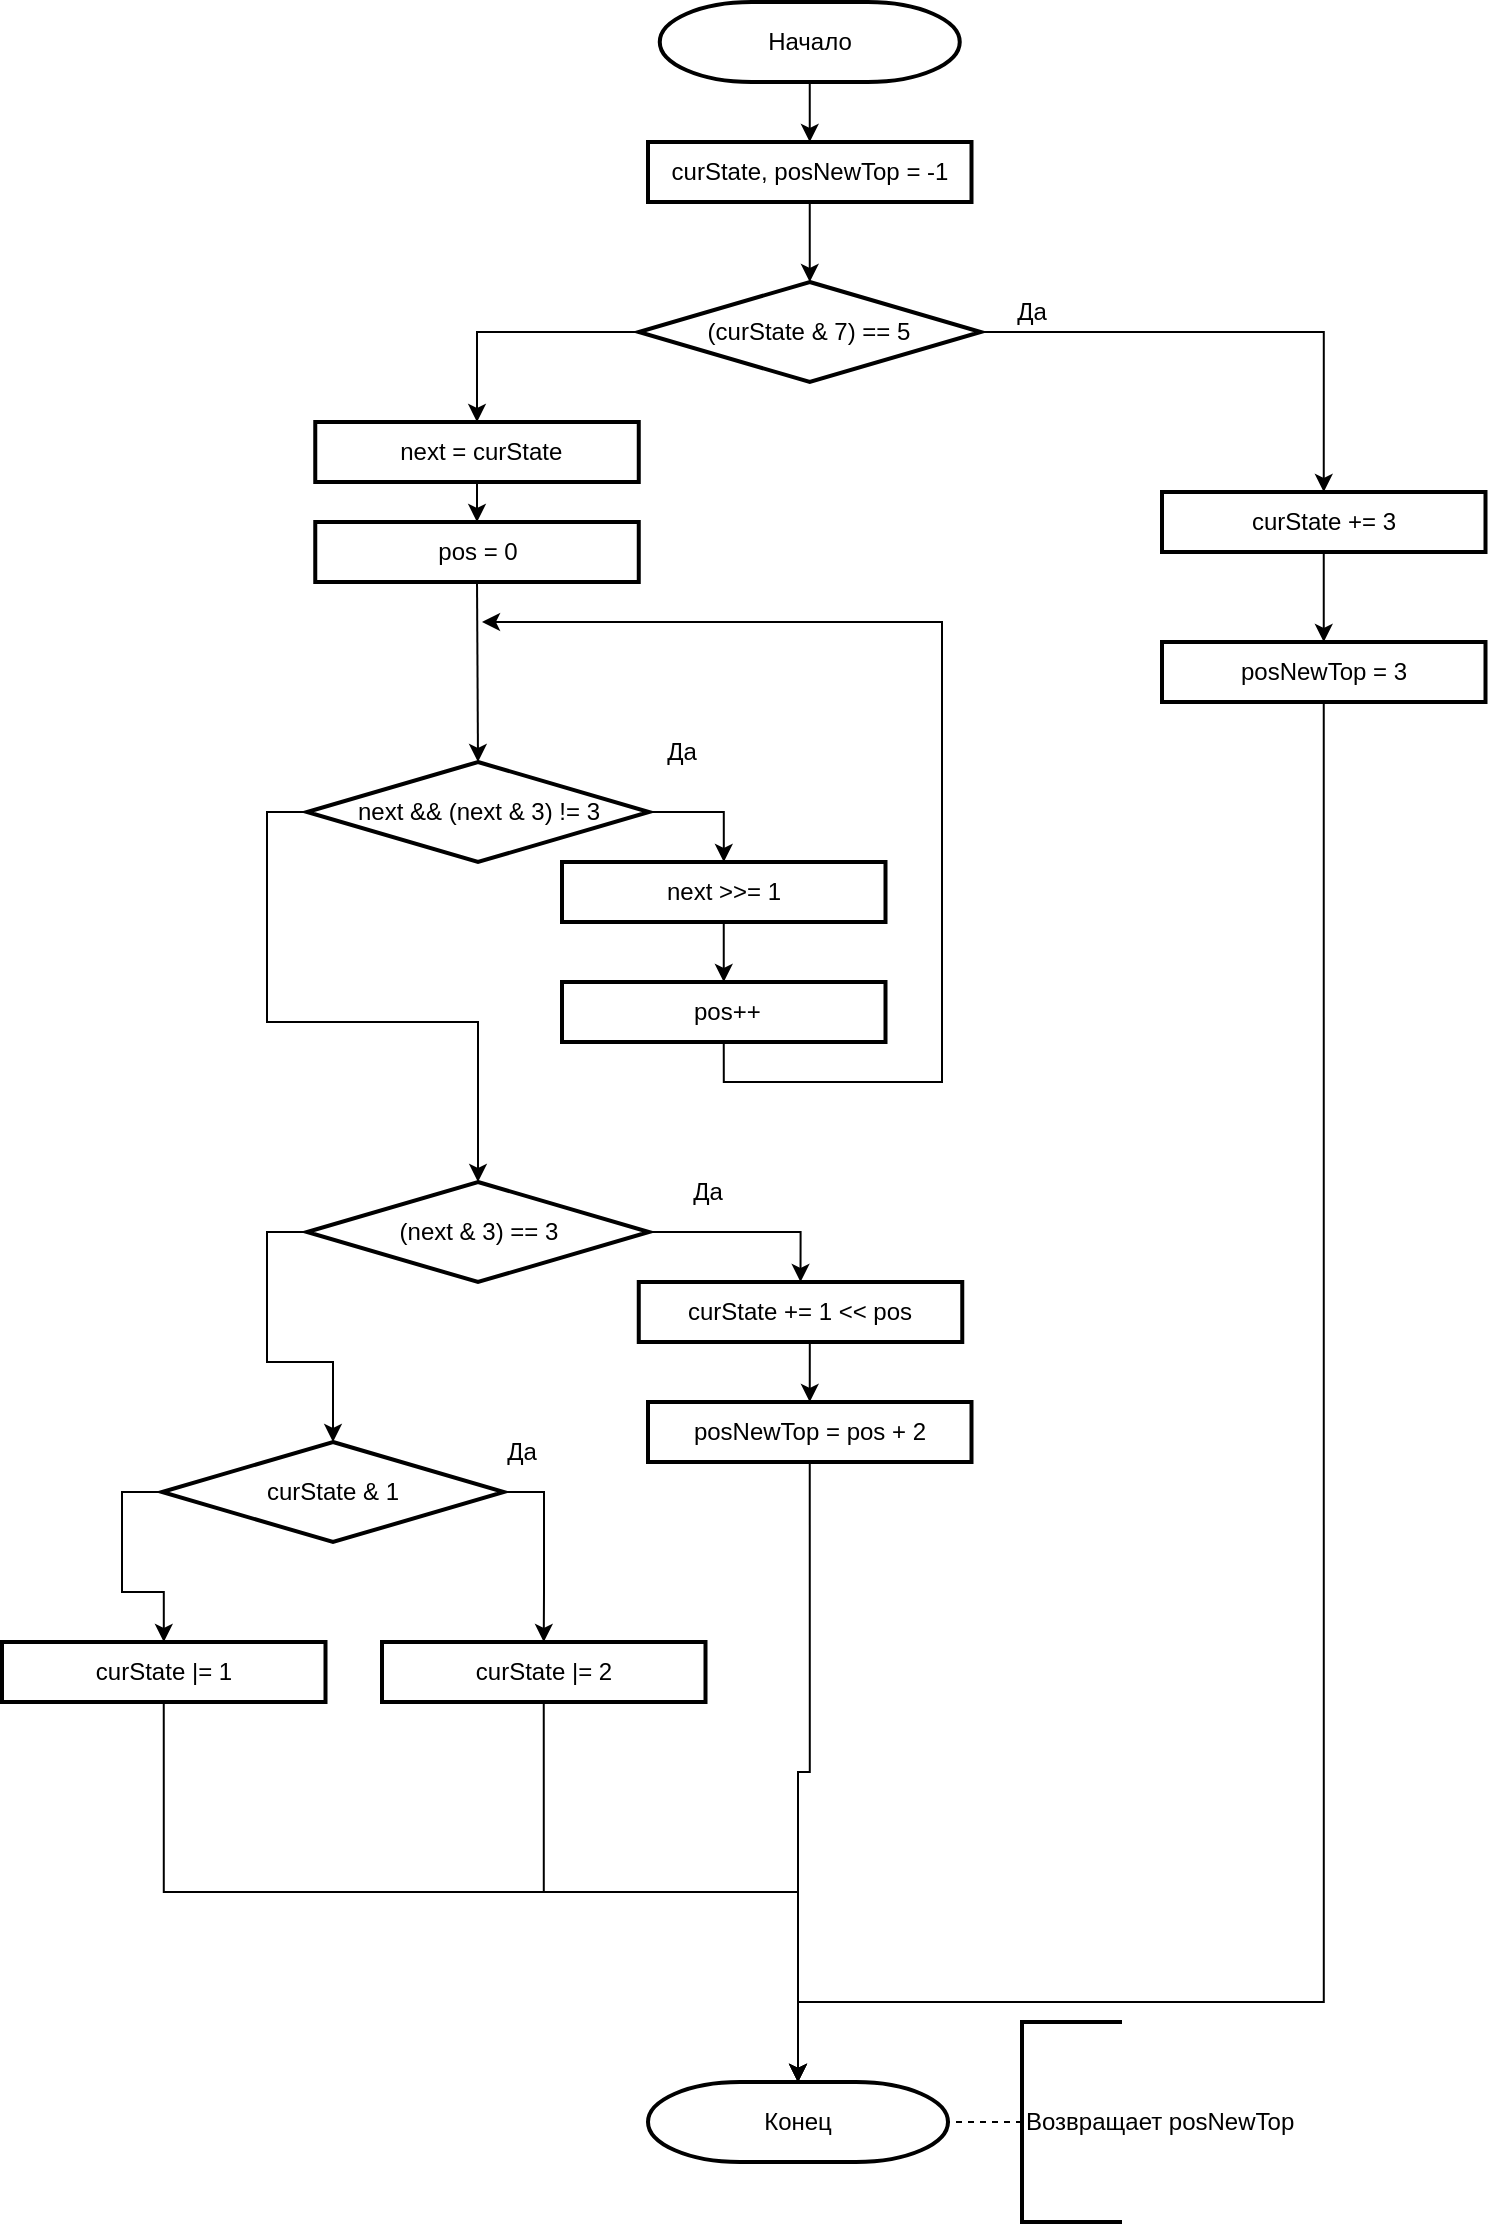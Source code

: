 <mxfile version="20.4.0" type="device"><diagram id="ePKStfICcAo-FQ7hIudw" name="Страница 1"><mxGraphModel dx="1346" dy="911" grid="1" gridSize="10" guides="1" tooltips="1" connect="1" arrows="1" fold="1" page="1" pageScale="1" pageWidth="827" pageHeight="1169" math="0" shadow="0"><root><mxCell id="0"/><mxCell id="1" parent="0"/><mxCell id="r8HOgGUNQ-x9wC6VAlUp-1" style="edgeStyle=orthogonalEdgeStyle;rounded=0;orthogonalLoop=1;jettySize=auto;html=1;exitX=0.5;exitY=1;exitDx=0;exitDy=0;exitPerimeter=0;entryX=0.5;entryY=0;entryDx=0;entryDy=0;" parent="1" source="r8HOgGUNQ-x9wC6VAlUp-2" target="r8HOgGUNQ-x9wC6VAlUp-7" edge="1"><mxGeometry relative="1" as="geometry"/></mxCell><mxCell id="r8HOgGUNQ-x9wC6VAlUp-2" value="Начало" style="strokeWidth=2;html=1;shape=mxgraph.flowchart.terminator;whiteSpace=wrap;" parent="1" vertex="1"><mxGeometry x="338.88" y="40" width="150" height="40" as="geometry"/></mxCell><mxCell id="r8HOgGUNQ-x9wC6VAlUp-3" style="edgeStyle=orthogonalEdgeStyle;rounded=0;orthogonalLoop=1;jettySize=auto;html=1;exitX=1;exitY=0.5;exitDx=0;exitDy=0;entryX=0.5;entryY=0;entryDx=0;entryDy=0;" parent="1" source="r8HOgGUNQ-x9wC6VAlUp-5" target="r8HOgGUNQ-x9wC6VAlUp-13" edge="1"><mxGeometry relative="1" as="geometry"/></mxCell><mxCell id="r8HOgGUNQ-x9wC6VAlUp-76" style="edgeStyle=orthogonalEdgeStyle;rounded=0;orthogonalLoop=1;jettySize=auto;html=1;exitX=0;exitY=0.5;exitDx=0;exitDy=0;entryX=0.5;entryY=0;entryDx=0;entryDy=0;" parent="1" source="r8HOgGUNQ-x9wC6VAlUp-5" target="r8HOgGUNQ-x9wC6VAlUp-51" edge="1"><mxGeometry relative="1" as="geometry"/></mxCell><mxCell id="r8HOgGUNQ-x9wC6VAlUp-5" value="(curState &amp;amp; 7) == 5" style="rhombus;whiteSpace=wrap;html=1;strokeWidth=2;" parent="1" vertex="1"><mxGeometry x="328.38" y="180" width="171" height="50" as="geometry"/></mxCell><mxCell id="r8HOgGUNQ-x9wC6VAlUp-6" style="edgeStyle=orthogonalEdgeStyle;rounded=0;orthogonalLoop=1;jettySize=auto;html=1;exitX=0.5;exitY=1;exitDx=0;exitDy=0;entryX=0.5;entryY=0;entryDx=0;entryDy=0;" parent="1" source="r8HOgGUNQ-x9wC6VAlUp-7" target="r8HOgGUNQ-x9wC6VAlUp-5" edge="1"><mxGeometry relative="1" as="geometry"/></mxCell><mxCell id="r8HOgGUNQ-x9wC6VAlUp-7" value="curState,&amp;nbsp;posNewTop = -1" style="rounded=0;whiteSpace=wrap;html=1;absoluteArcSize=1;arcSize=14;strokeWidth=2;" parent="1" vertex="1"><mxGeometry x="333" y="110" width="161.75" height="30" as="geometry"/></mxCell><mxCell id="r8HOgGUNQ-x9wC6VAlUp-8" value="Конец" style="strokeWidth=2;html=1;shape=mxgraph.flowchart.terminator;whiteSpace=wrap;" parent="1" vertex="1"><mxGeometry x="333" y="1080" width="150" height="40" as="geometry"/></mxCell><mxCell id="r8HOgGUNQ-x9wC6VAlUp-49" style="edgeStyle=orthogonalEdgeStyle;rounded=0;orthogonalLoop=1;jettySize=auto;html=1;exitX=0.5;exitY=1;exitDx=0;exitDy=0;entryX=0.5;entryY=0;entryDx=0;entryDy=0;" parent="1" source="r8HOgGUNQ-x9wC6VAlUp-13" target="r8HOgGUNQ-x9wC6VAlUp-48" edge="1"><mxGeometry relative="1" as="geometry"/></mxCell><mxCell id="r8HOgGUNQ-x9wC6VAlUp-13" value="curState += 3" style="rounded=0;whiteSpace=wrap;html=1;absoluteArcSize=1;arcSize=14;strokeWidth=2;" parent="1" vertex="1"><mxGeometry x="590" y="285" width="161.75" height="30" as="geometry"/></mxCell><mxCell id="r8HOgGUNQ-x9wC6VAlUp-47" value="Да" style="text;html=1;strokeColor=none;fillColor=none;align=center;verticalAlign=middle;whiteSpace=wrap;rounded=0;" parent="1" vertex="1"><mxGeometry x="494.75" y="180" width="60" height="30" as="geometry"/></mxCell><mxCell id="r8HOgGUNQ-x9wC6VAlUp-50" style="edgeStyle=orthogonalEdgeStyle;rounded=0;orthogonalLoop=1;jettySize=auto;html=1;exitX=0.5;exitY=1;exitDx=0;exitDy=0;entryX=0.5;entryY=0;entryDx=0;entryDy=0;entryPerimeter=0;" parent="1" source="r8HOgGUNQ-x9wC6VAlUp-48" target="r8HOgGUNQ-x9wC6VAlUp-8" edge="1"><mxGeometry relative="1" as="geometry"><Array as="points"><mxPoint x="671" y="1040"/><mxPoint x="408" y="1040"/></Array></mxGeometry></mxCell><mxCell id="r8HOgGUNQ-x9wC6VAlUp-48" value="posNewTop = 3" style="rounded=0;whiteSpace=wrap;html=1;absoluteArcSize=1;arcSize=14;strokeWidth=2;" parent="1" vertex="1"><mxGeometry x="590" y="360" width="161.75" height="30" as="geometry"/></mxCell><mxCell id="r8HOgGUNQ-x9wC6VAlUp-77" style="edgeStyle=orthogonalEdgeStyle;rounded=0;orthogonalLoop=1;jettySize=auto;html=1;exitX=0.5;exitY=1;exitDx=0;exitDy=0;entryX=0.5;entryY=0;entryDx=0;entryDy=0;" parent="1" source="r8HOgGUNQ-x9wC6VAlUp-51" target="r8HOgGUNQ-x9wC6VAlUp-52" edge="1"><mxGeometry relative="1" as="geometry"/></mxCell><mxCell id="r8HOgGUNQ-x9wC6VAlUp-51" value="&amp;nbsp;next = curState" style="rounded=0;whiteSpace=wrap;html=1;absoluteArcSize=1;arcSize=14;strokeWidth=2;" parent="1" vertex="1"><mxGeometry x="166.63" y="250" width="161.75" height="30" as="geometry"/></mxCell><mxCell id="r8HOgGUNQ-x9wC6VAlUp-67" style="edgeStyle=orthogonalEdgeStyle;rounded=0;orthogonalLoop=1;jettySize=auto;html=1;exitX=0.5;exitY=1;exitDx=0;exitDy=0;entryX=0.5;entryY=0;entryDx=0;entryDy=0;" parent="1" source="r8HOgGUNQ-x9wC6VAlUp-52" target="r8HOgGUNQ-x9wC6VAlUp-53" edge="1"><mxGeometry relative="1" as="geometry"><Array as="points"><mxPoint x="248" y="330"/></Array></mxGeometry></mxCell><mxCell id="r8HOgGUNQ-x9wC6VAlUp-52" value="pos = 0" style="rounded=0;whiteSpace=wrap;html=1;absoluteArcSize=1;arcSize=14;strokeWidth=2;" parent="1" vertex="1"><mxGeometry x="166.63" y="300" width="161.75" height="30" as="geometry"/></mxCell><mxCell id="r8HOgGUNQ-x9wC6VAlUp-68" style="edgeStyle=orthogonalEdgeStyle;rounded=0;orthogonalLoop=1;jettySize=auto;html=1;exitX=1;exitY=0.5;exitDx=0;exitDy=0;" parent="1" source="r8HOgGUNQ-x9wC6VAlUp-53" target="r8HOgGUNQ-x9wC6VAlUp-54" edge="1"><mxGeometry relative="1" as="geometry"/></mxCell><mxCell id="r8HOgGUNQ-x9wC6VAlUp-70" style="edgeStyle=orthogonalEdgeStyle;rounded=0;orthogonalLoop=1;jettySize=auto;html=1;exitX=0;exitY=0.5;exitDx=0;exitDy=0;entryX=0.5;entryY=0;entryDx=0;entryDy=0;" parent="1" source="r8HOgGUNQ-x9wC6VAlUp-53" target="r8HOgGUNQ-x9wC6VAlUp-56" edge="1"><mxGeometry relative="1" as="geometry"/></mxCell><mxCell id="r8HOgGUNQ-x9wC6VAlUp-53" value="next &amp;amp;&amp;amp; (next &amp;amp; 3) != 3" style="rhombus;whiteSpace=wrap;html=1;strokeWidth=2;" parent="1" vertex="1"><mxGeometry x="162.5" y="420" width="171" height="50" as="geometry"/></mxCell><mxCell id="r8HOgGUNQ-x9wC6VAlUp-69" style="edgeStyle=orthogonalEdgeStyle;rounded=0;orthogonalLoop=1;jettySize=auto;html=1;exitX=0.5;exitY=1;exitDx=0;exitDy=0;entryX=0.5;entryY=0;entryDx=0;entryDy=0;" parent="1" source="r8HOgGUNQ-x9wC6VAlUp-54" target="r8HOgGUNQ-x9wC6VAlUp-55" edge="1"><mxGeometry relative="1" as="geometry"/></mxCell><mxCell id="r8HOgGUNQ-x9wC6VAlUp-54" value="next &amp;gt;&amp;gt;= 1" style="rounded=0;whiteSpace=wrap;html=1;absoluteArcSize=1;arcSize=14;strokeWidth=2;" parent="1" vertex="1"><mxGeometry x="290" y="470" width="161.75" height="30" as="geometry"/></mxCell><mxCell id="r8HOgGUNQ-x9wC6VAlUp-66" style="edgeStyle=orthogonalEdgeStyle;rounded=0;orthogonalLoop=1;jettySize=auto;html=1;exitX=0.5;exitY=1;exitDx=0;exitDy=0;" parent="1" source="r8HOgGUNQ-x9wC6VAlUp-55" edge="1"><mxGeometry relative="1" as="geometry"><mxPoint x="250" y="350" as="targetPoint"/><Array as="points"><mxPoint x="371" y="580"/><mxPoint x="480" y="580"/><mxPoint x="480" y="350"/></Array></mxGeometry></mxCell><mxCell id="r8HOgGUNQ-x9wC6VAlUp-55" value="&amp;nbsp;pos++" style="rounded=0;whiteSpace=wrap;html=1;absoluteArcSize=1;arcSize=14;strokeWidth=2;" parent="1" vertex="1"><mxGeometry x="290" y="530" width="161.75" height="30" as="geometry"/></mxCell><mxCell id="r8HOgGUNQ-x9wC6VAlUp-71" style="edgeStyle=orthogonalEdgeStyle;rounded=0;orthogonalLoop=1;jettySize=auto;html=1;exitX=1;exitY=0.5;exitDx=0;exitDy=0;entryX=0.5;entryY=0;entryDx=0;entryDy=0;" parent="1" source="r8HOgGUNQ-x9wC6VAlUp-56" target="r8HOgGUNQ-x9wC6VAlUp-58" edge="1"><mxGeometry relative="1" as="geometry"/></mxCell><mxCell id="r8HOgGUNQ-x9wC6VAlUp-73" style="edgeStyle=orthogonalEdgeStyle;rounded=0;orthogonalLoop=1;jettySize=auto;html=1;exitX=0;exitY=0.5;exitDx=0;exitDy=0;entryX=0.5;entryY=0;entryDx=0;entryDy=0;" parent="1" source="r8HOgGUNQ-x9wC6VAlUp-56" target="r8HOgGUNQ-x9wC6VAlUp-60" edge="1"><mxGeometry relative="1" as="geometry"/></mxCell><mxCell id="r8HOgGUNQ-x9wC6VAlUp-56" value="(next &amp;amp; 3) == 3" style="rhombus;whiteSpace=wrap;html=1;strokeWidth=2;" parent="1" vertex="1"><mxGeometry x="162.5" y="630" width="171" height="50" as="geometry"/></mxCell><mxCell id="r8HOgGUNQ-x9wC6VAlUp-72" style="edgeStyle=orthogonalEdgeStyle;rounded=0;orthogonalLoop=1;jettySize=auto;html=1;exitX=0.5;exitY=1;exitDx=0;exitDy=0;entryX=0.5;entryY=0;entryDx=0;entryDy=0;" parent="1" source="r8HOgGUNQ-x9wC6VAlUp-58" target="r8HOgGUNQ-x9wC6VAlUp-59" edge="1"><mxGeometry relative="1" as="geometry"/></mxCell><mxCell id="r8HOgGUNQ-x9wC6VAlUp-58" value="curState += 1 &amp;lt;&amp;lt; pos" style="rounded=0;whiteSpace=wrap;html=1;absoluteArcSize=1;arcSize=14;strokeWidth=2;" parent="1" vertex="1"><mxGeometry x="328.38" y="680" width="161.75" height="30" as="geometry"/></mxCell><mxCell id="r8HOgGUNQ-x9wC6VAlUp-65" style="edgeStyle=orthogonalEdgeStyle;rounded=0;orthogonalLoop=1;jettySize=auto;html=1;exitX=0.5;exitY=1;exitDx=0;exitDy=0;entryX=0.5;entryY=0;entryDx=0;entryDy=0;entryPerimeter=0;" parent="1" source="r8HOgGUNQ-x9wC6VAlUp-59" target="r8HOgGUNQ-x9wC6VAlUp-8" edge="1"><mxGeometry relative="1" as="geometry"/></mxCell><mxCell id="r8HOgGUNQ-x9wC6VAlUp-59" value="posNewTop = pos + 2" style="rounded=0;whiteSpace=wrap;html=1;absoluteArcSize=1;arcSize=14;strokeWidth=2;" parent="1" vertex="1"><mxGeometry x="333" y="740" width="161.75" height="30" as="geometry"/></mxCell><mxCell id="r8HOgGUNQ-x9wC6VAlUp-74" style="edgeStyle=orthogonalEdgeStyle;rounded=0;orthogonalLoop=1;jettySize=auto;html=1;exitX=1;exitY=0.5;exitDx=0;exitDy=0;entryX=0.5;entryY=0;entryDx=0;entryDy=0;" parent="1" source="r8HOgGUNQ-x9wC6VAlUp-60" target="r8HOgGUNQ-x9wC6VAlUp-61" edge="1"><mxGeometry relative="1" as="geometry"/></mxCell><mxCell id="r8HOgGUNQ-x9wC6VAlUp-75" style="edgeStyle=orthogonalEdgeStyle;rounded=0;orthogonalLoop=1;jettySize=auto;html=1;exitX=0;exitY=0.5;exitDx=0;exitDy=0;" parent="1" source="r8HOgGUNQ-x9wC6VAlUp-60" target="r8HOgGUNQ-x9wC6VAlUp-62" edge="1"><mxGeometry relative="1" as="geometry"/></mxCell><mxCell id="r8HOgGUNQ-x9wC6VAlUp-60" value="curState &amp;amp; 1" style="rhombus;whiteSpace=wrap;html=1;strokeWidth=2;" parent="1" vertex="1"><mxGeometry x="90" y="760" width="171" height="50" as="geometry"/></mxCell><mxCell id="r8HOgGUNQ-x9wC6VAlUp-64" style="edgeStyle=orthogonalEdgeStyle;rounded=0;orthogonalLoop=1;jettySize=auto;html=1;exitX=0.5;exitY=1;exitDx=0;exitDy=0;entryX=0.5;entryY=0;entryDx=0;entryDy=0;entryPerimeter=0;" parent="1" source="r8HOgGUNQ-x9wC6VAlUp-61" target="r8HOgGUNQ-x9wC6VAlUp-8" edge="1"><mxGeometry relative="1" as="geometry"/></mxCell><mxCell id="r8HOgGUNQ-x9wC6VAlUp-61" value="curState |= 2" style="rounded=0;whiteSpace=wrap;html=1;absoluteArcSize=1;arcSize=14;strokeWidth=2;" parent="1" vertex="1"><mxGeometry x="200" y="860" width="161.75" height="30" as="geometry"/></mxCell><mxCell id="r8HOgGUNQ-x9wC6VAlUp-63" style="edgeStyle=orthogonalEdgeStyle;rounded=0;orthogonalLoop=1;jettySize=auto;html=1;exitX=0.5;exitY=1;exitDx=0;exitDy=0;entryX=0.5;entryY=0;entryDx=0;entryDy=0;entryPerimeter=0;" parent="1" source="r8HOgGUNQ-x9wC6VAlUp-62" target="r8HOgGUNQ-x9wC6VAlUp-8" edge="1"><mxGeometry relative="1" as="geometry"/></mxCell><mxCell id="r8HOgGUNQ-x9wC6VAlUp-62" value="curState |= 1" style="rounded=0;whiteSpace=wrap;html=1;absoluteArcSize=1;arcSize=14;strokeWidth=2;" parent="1" vertex="1"><mxGeometry x="10" y="860" width="161.75" height="30" as="geometry"/></mxCell><mxCell id="r8HOgGUNQ-x9wC6VAlUp-79" value="Да" style="text;html=1;strokeColor=none;fillColor=none;align=center;verticalAlign=middle;whiteSpace=wrap;rounded=0;" parent="1" vertex="1"><mxGeometry x="320" y="400" width="60" height="30" as="geometry"/></mxCell><mxCell id="r8HOgGUNQ-x9wC6VAlUp-81" value="Да" style="text;html=1;strokeColor=none;fillColor=none;align=center;verticalAlign=middle;whiteSpace=wrap;rounded=0;" parent="1" vertex="1"><mxGeometry x="333" y="620" width="60" height="30" as="geometry"/></mxCell><mxCell id="r8HOgGUNQ-x9wC6VAlUp-82" value="Да" style="text;html=1;strokeColor=none;fillColor=none;align=center;verticalAlign=middle;whiteSpace=wrap;rounded=0;" parent="1" vertex="1"><mxGeometry x="240" y="750" width="60" height="30" as="geometry"/></mxCell><mxCell id="cLkANykM1eHffGAgzcNo-2" style="edgeStyle=orthogonalEdgeStyle;rounded=0;orthogonalLoop=1;jettySize=auto;html=1;exitX=0;exitY=0.5;exitDx=0;exitDy=0;exitPerimeter=0;entryX=1;entryY=0.5;entryDx=0;entryDy=0;entryPerimeter=0;dashed=1;endArrow=none;endFill=0;" edge="1" parent="1" source="cLkANykM1eHffGAgzcNo-1" target="r8HOgGUNQ-x9wC6VAlUp-8"><mxGeometry relative="1" as="geometry"/></mxCell><mxCell id="cLkANykM1eHffGAgzcNo-1" value="Возвращает posNewTop" style="strokeWidth=2;html=1;shape=mxgraph.flowchart.annotation_1;align=left;pointerEvents=1;" vertex="1" parent="1"><mxGeometry x="520" y="1050" width="50" height="100" as="geometry"/></mxCell></root></mxGraphModel></diagram></mxfile>